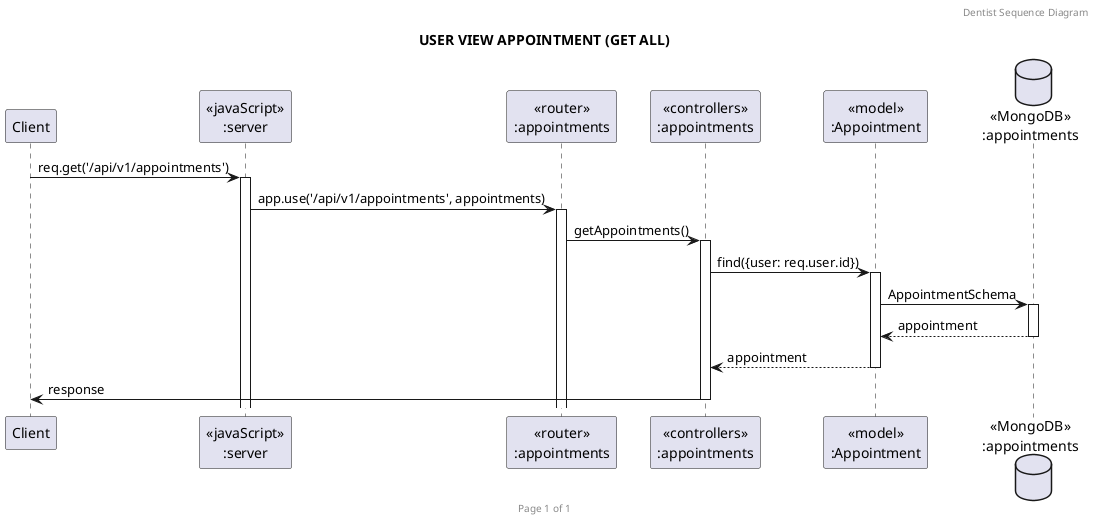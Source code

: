 @startuml USER VIEW APPOINTMENT (GET ALL)

header Dentist Sequence Diagram
footer Page %page% of %lastpage%
title "USER VIEW APPOINTMENT (GET ALL)"

participant "Client" as client
participant "<<javaScript>>\n:server" as server
participant "<<router>>\n:appointments" as routerAppointments
participant "<<controllers>>\n:appointments" as controllersAppointments
participant "<<model>>\n:Appointment" as modelAppointment
database "<<MongoDB>>\n:appointments" as AppointmentsDatabase

client->server ++:req.get('/api/v1/appointments')
server->routerAppointments ++:app.use('/api/v1/appointments', appointments)
routerAppointments -> controllersAppointments ++:getAppointments()
controllersAppointments->modelAppointment ++:find({user: req.user.id})
modelAppointment ->AppointmentsDatabase ++: AppointmentSchema
AppointmentsDatabase --> modelAppointment --: appointment
controllersAppointments <-- modelAppointment --:appointment
controllersAppointments->client --:response

@enduml